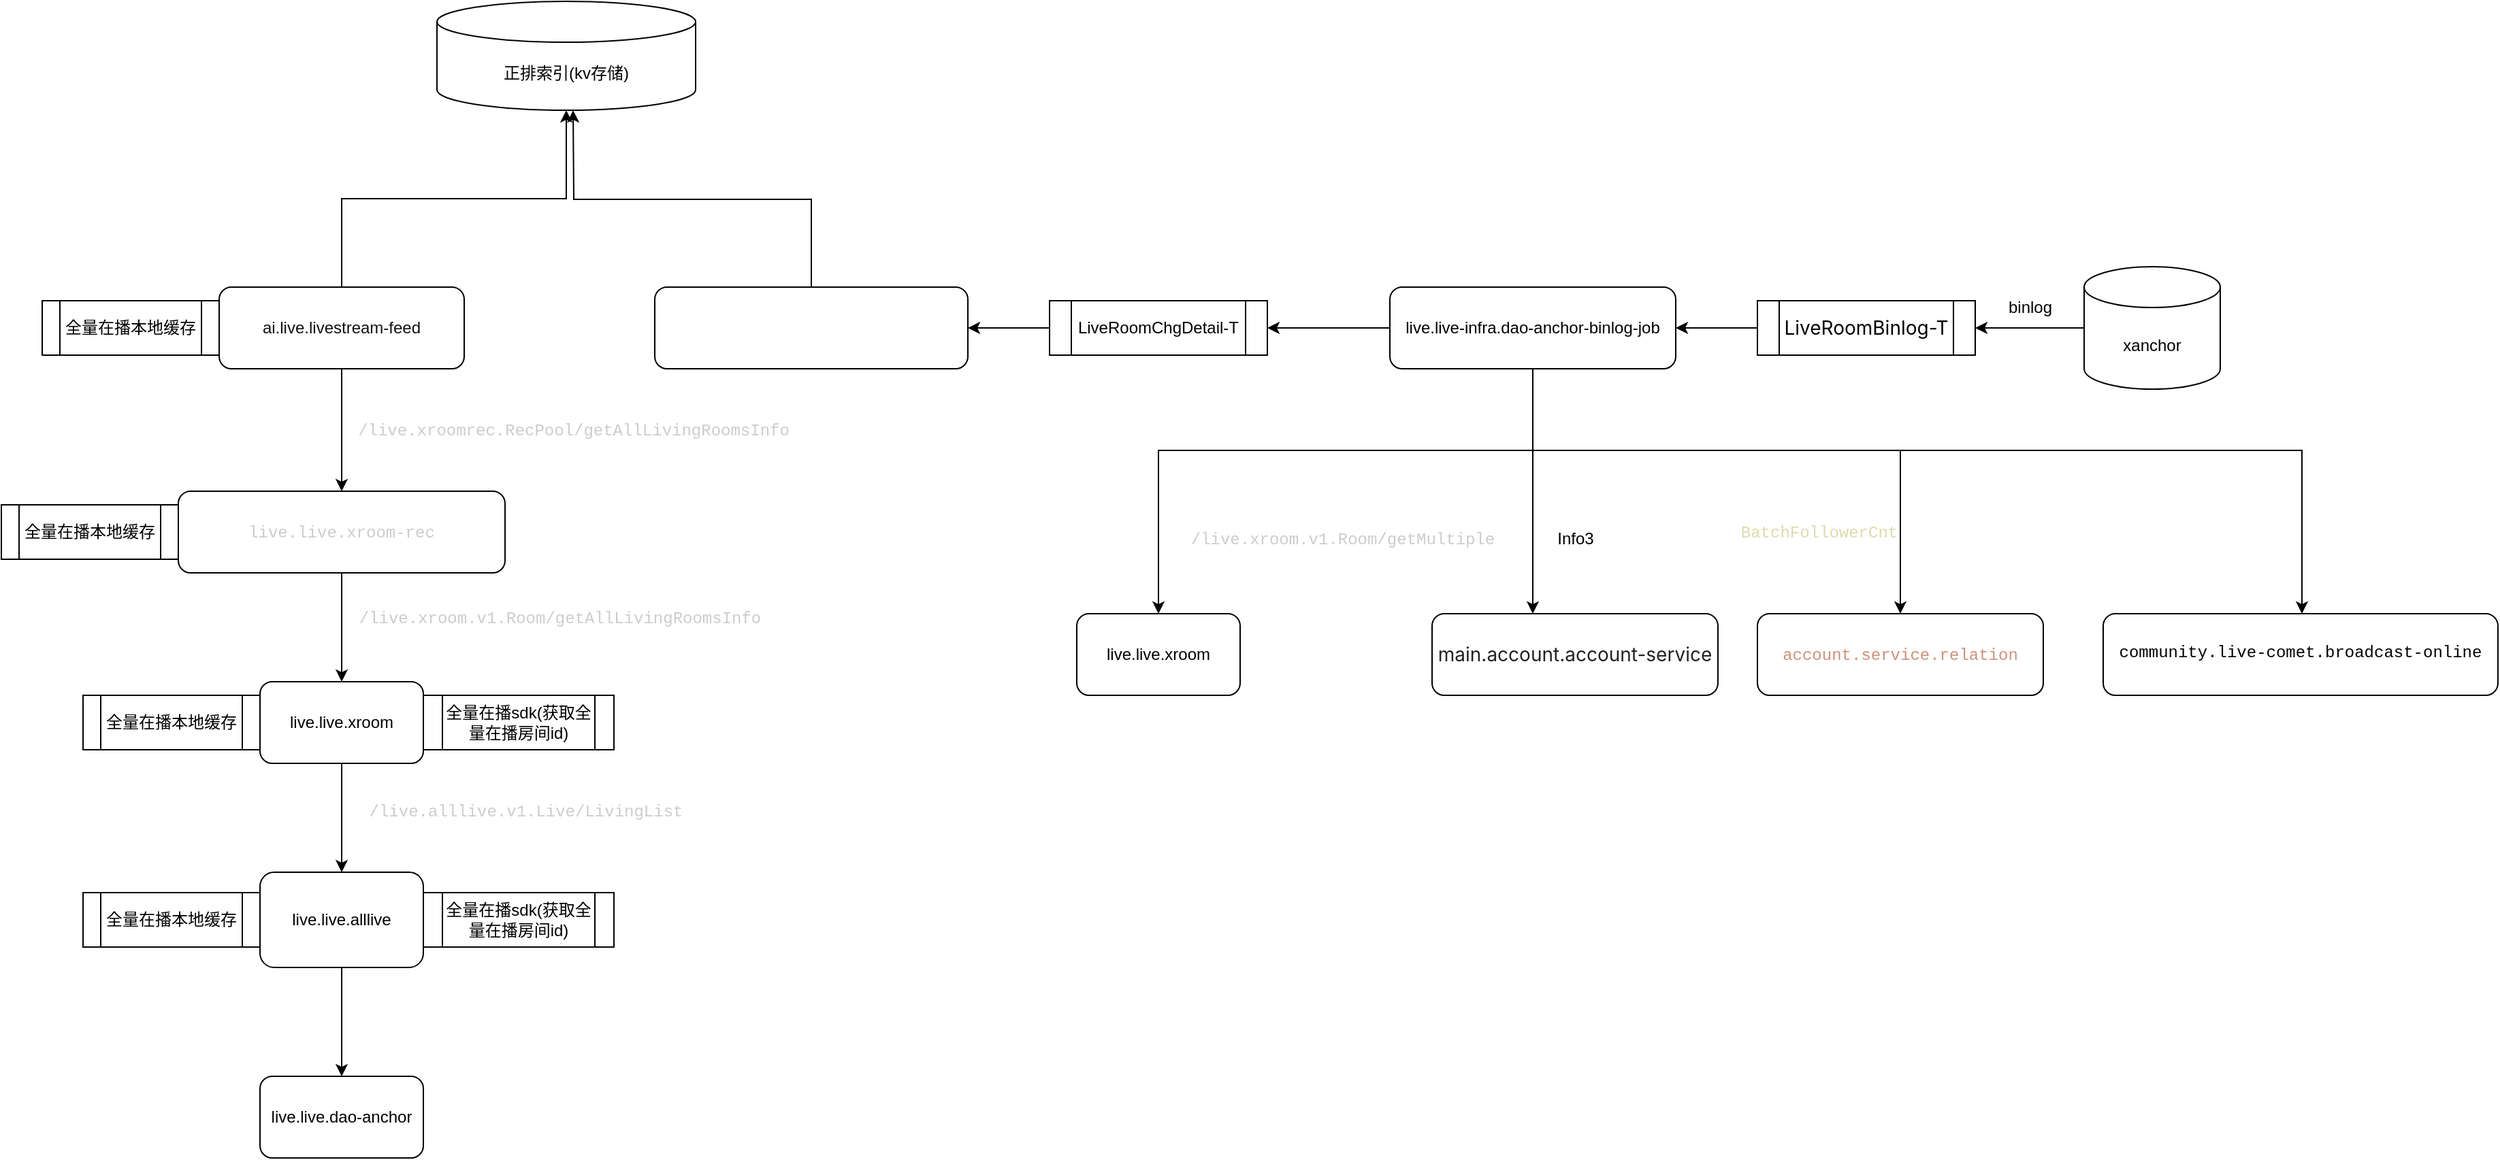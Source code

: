 <mxfile version="26.1.0">
  <diagram name="第 1 页" id="BkHLORakJmNqdRLEGJDp">
    <mxGraphModel dx="1242" dy="1954" grid="1" gridSize="10" guides="1" tooltips="1" connect="1" arrows="1" fold="1" page="1" pageScale="1" pageWidth="827" pageHeight="1169" math="0" shadow="0">
      <root>
        <mxCell id="0" />
        <mxCell id="1" parent="0" />
        <mxCell id="_jrSsdnpOA3ne-_v9nME-1" value="live.live.dao-anchor" style="rounded=1;whiteSpace=wrap;html=1;" vertex="1" parent="1">
          <mxGeometry x="300" y="470" width="120" height="60" as="geometry" />
        </mxCell>
        <mxCell id="_jrSsdnpOA3ne-_v9nME-8" style="edgeStyle=orthogonalEdgeStyle;rounded=0;orthogonalLoop=1;jettySize=auto;html=1;entryX=0.5;entryY=0;entryDx=0;entryDy=0;" edge="1" parent="1" source="_jrSsdnpOA3ne-_v9nME-2" target="_jrSsdnpOA3ne-_v9nME-5">
          <mxGeometry relative="1" as="geometry" />
        </mxCell>
        <mxCell id="_jrSsdnpOA3ne-_v9nME-2" value="live.live.xroom" style="rounded=1;whiteSpace=wrap;html=1;" vertex="1" parent="1">
          <mxGeometry x="300" y="180" width="120" height="60" as="geometry" />
        </mxCell>
        <mxCell id="_jrSsdnpOA3ne-_v9nME-4" value="&lt;span style=&quot;font-family: ui-sans-serif, system-ui, sans-serif, &amp;quot;Apple Color Emoji&amp;quot;, &amp;quot;Segoe UI Emoji&amp;quot;, &amp;quot;Segoe UI Symbol&amp;quot;, &amp;quot;Noto Color Emoji&amp;quot;; font-size: 14px; font-style: normal; font-variant-ligatures: normal; font-variant-caps: normal; font-weight: 400; letter-spacing: normal; orphans: 2; text-align: left; text-indent: 0px; text-transform: none; widows: 2; word-spacing: 0px; -webkit-text-stroke-width: 0px; white-space: normal; text-decoration-thickness: initial; text-decoration-style: initial; text-decoration-color: initial; float: none; display: inline !important;&quot;&gt;&lt;font style=&quot;color: light-dark(rgb(255, 255, 255), rgb(255, 255, 255));&quot;&gt;/live.daoanchor.v1.DaoAnchor/FetchRoomByIDs&lt;/font&gt;&lt;/span&gt;" style="text;whiteSpace=wrap;html=1;" vertex="1" parent="1">
          <mxGeometry x="370" y="410" width="340" height="40" as="geometry" />
        </mxCell>
        <mxCell id="_jrSsdnpOA3ne-_v9nME-9" style="edgeStyle=orthogonalEdgeStyle;rounded=0;orthogonalLoop=1;jettySize=auto;html=1;entryX=0.5;entryY=0;entryDx=0;entryDy=0;" edge="1" parent="1" source="_jrSsdnpOA3ne-_v9nME-5" target="_jrSsdnpOA3ne-_v9nME-1">
          <mxGeometry relative="1" as="geometry" />
        </mxCell>
        <mxCell id="_jrSsdnpOA3ne-_v9nME-5" value="live.live.alllive" style="rounded=1;whiteSpace=wrap;html=1;" vertex="1" parent="1">
          <mxGeometry x="300" y="320" width="120" height="70" as="geometry" />
        </mxCell>
        <mxCell id="_jrSsdnpOA3ne-_v9nME-7" style="edgeStyle=orthogonalEdgeStyle;rounded=0;orthogonalLoop=1;jettySize=auto;html=1;entryX=0.5;entryY=0;entryDx=0;entryDy=0;" edge="1" parent="1" source="_jrSsdnpOA3ne-_v9nME-6" target="_jrSsdnpOA3ne-_v9nME-2">
          <mxGeometry relative="1" as="geometry" />
        </mxCell>
        <mxCell id="_jrSsdnpOA3ne-_v9nME-6" value="&lt;div style=&quot;box-sizing: border-box; margin: 0px; position: relative; max-width: 33.333%; min-height: 1px; flex: 0 0 33.333%; font-family: -apple-system, &amp;quot;system-ui&amp;quot;, &amp;quot;Segoe UI&amp;quot;, Roboto, &amp;quot;Helvetica Neue&amp;quot;, Arial, &amp;quot;Noto Sans&amp;quot;, sans-serif, &amp;quot;Apple Color Emoji&amp;quot;, &amp;quot;Segoe UI Emoji&amp;quot;, &amp;quot;Segoe UI Symbol&amp;quot;, &amp;quot;Noto Color Emoji&amp;quot;; font-size: 14px; text-align: start;&quot; class=&quot;ant-col ant-col-8&quot;&gt;&lt;div style=&quot;box-sizing: border-box; margin: 0px; display: flex; flex-flow: wrap; min-width: 0px; padding: 10px;&quot; class=&quot;ant-row infoRow___sZfdd&quot;&gt;&lt;div style=&quot;box-sizing: border-box; margin: 0px; position: relative; max-width: 100%; min-height: 1px; width: calc(100% - 100px); word-break: break-all;&quot; class=&quot;ant-col infoVal___2-JRF&quot;&gt;&lt;div style=&quot;font-family: Menlo, Monaco, &amp;quot;Courier New&amp;quot;, monospace; font-size: 12px; line-height: 18px; white-space: pre;&quot;&gt;&lt;span&gt;&lt;font style=&quot;color: light-dark(rgb(204, 204, 204), rgb(255, 255, 255));&quot;&gt;live.live.xroom-rec&lt;/font&gt;&lt;/span&gt;&lt;/div&gt;&lt;/div&gt;&lt;/div&gt;&lt;/div&gt;" style="rounded=1;whiteSpace=wrap;html=1;" vertex="1" parent="1">
          <mxGeometry x="240" y="40" width="240" height="60" as="geometry" />
        </mxCell>
        <mxCell id="_jrSsdnpOA3ne-_v9nME-10" value="全量在播本地缓存" style="shape=process;whiteSpace=wrap;html=1;backgroundOutline=1;" vertex="1" parent="1">
          <mxGeometry x="170" y="190" width="130" height="40" as="geometry" />
        </mxCell>
        <mxCell id="_jrSsdnpOA3ne-_v9nME-11" value="全量在播本地缓存" style="shape=process;whiteSpace=wrap;html=1;backgroundOutline=1;" vertex="1" parent="1">
          <mxGeometry x="170" y="335" width="130" height="40" as="geometry" />
        </mxCell>
        <mxCell id="_jrSsdnpOA3ne-_v9nME-13" value="全量在播本地缓存" style="shape=process;whiteSpace=wrap;html=1;backgroundOutline=1;" vertex="1" parent="1">
          <mxGeometry x="110" y="50" width="130" height="40" as="geometry" />
        </mxCell>
        <mxCell id="_jrSsdnpOA3ne-_v9nME-14" value="&lt;div style=&quot;font-family: Menlo, Monaco, &amp;quot;Courier New&amp;quot;, monospace; line-height: 18px; white-space-collapse: preserve;&quot;&gt;&lt;span&gt;&lt;font style=&quot;color: light-dark(rgb(204, 204, 204), rgb(255, 255, 255));&quot;&gt;/live.alllive.v&lt;span&gt;1&lt;/span&gt;.Live/LivingList&lt;/font&gt;&lt;/span&gt;&lt;/div&gt;" style="text;html=1;align=center;verticalAlign=middle;resizable=0;points=[];autosize=1;strokeColor=none;fillColor=none;" vertex="1" parent="1">
          <mxGeometry x="370" y="260" width="250" height="30" as="geometry" />
        </mxCell>
        <mxCell id="_jrSsdnpOA3ne-_v9nME-15" value="&lt;div style=&quot;font-family: Menlo, Monaco, &amp;quot;Courier New&amp;quot;, monospace; line-height: 18px; white-space-collapse: preserve;&quot;&gt;&lt;span&gt;&lt;font style=&quot;color: light-dark(rgb(204, 204, 204), rgb(255, 255, 255));&quot;&gt;/live.xroom.v&lt;span&gt;1&lt;/span&gt;.Room/getAllLivingRoomsInfo&lt;/font&gt;&lt;/span&gt;&lt;/div&gt;" style="text;html=1;align=center;verticalAlign=middle;resizable=0;points=[];autosize=1;strokeColor=none;fillColor=none;" vertex="1" parent="1">
          <mxGeometry x="360" y="118" width="320" height="30" as="geometry" />
        </mxCell>
        <mxCell id="_jrSsdnpOA3ne-_v9nME-18" style="edgeStyle=orthogonalEdgeStyle;rounded=0;orthogonalLoop=1;jettySize=auto;html=1;" edge="1" parent="1" source="_jrSsdnpOA3ne-_v9nME-17" target="_jrSsdnpOA3ne-_v9nME-6">
          <mxGeometry relative="1" as="geometry" />
        </mxCell>
        <mxCell id="_jrSsdnpOA3ne-_v9nME-17" value="&lt;span&gt;&lt;font style=&quot;color: light-dark(rgb(18, 18, 18), rgb(255, 255, 255));&quot;&gt;ai.live.livestream-feed&lt;/font&gt;&lt;/span&gt;" style="rounded=1;whiteSpace=wrap;html=1;" vertex="1" parent="1">
          <mxGeometry x="270" y="-110" width="180" height="60" as="geometry" />
        </mxCell>
        <mxCell id="_jrSsdnpOA3ne-_v9nME-19" value="全量在播本地缓存" style="shape=process;whiteSpace=wrap;html=1;backgroundOutline=1;" vertex="1" parent="1">
          <mxGeometry x="140" y="-100" width="130" height="40" as="geometry" />
        </mxCell>
        <mxCell id="_jrSsdnpOA3ne-_v9nME-20" value="&lt;div style=&quot;font-family: Menlo, Monaco, &amp;quot;Courier New&amp;quot;, monospace; line-height: 18px; white-space-collapse: preserve;&quot;&gt;&lt;span&gt;&lt;font style=&quot;color: light-dark(rgb(204, 204, 204), rgb(255, 255, 255));&quot;&gt;/live.xroomrec.RecPool/getAllLivingRoomsInfo&lt;/font&gt;&lt;/span&gt;&lt;/div&gt;" style="text;html=1;align=center;verticalAlign=middle;resizable=0;points=[];autosize=1;strokeColor=none;fillColor=none;" vertex="1" parent="1">
          <mxGeometry x="360" y="-20" width="340" height="30" as="geometry" />
        </mxCell>
        <mxCell id="_jrSsdnpOA3ne-_v9nME-21" value="全量在播sdk(获取全量在播房间id)" style="shape=process;whiteSpace=wrap;html=1;backgroundOutline=1;" vertex="1" parent="1">
          <mxGeometry x="420" y="190" width="140" height="40" as="geometry" />
        </mxCell>
        <mxCell id="_jrSsdnpOA3ne-_v9nME-22" value="全量在播sdk(获取全量在播房间id)" style="shape=process;whiteSpace=wrap;html=1;backgroundOutline=1;" vertex="1" parent="1">
          <mxGeometry x="420" y="335" width="140" height="40" as="geometry" />
        </mxCell>
        <mxCell id="_jrSsdnpOA3ne-_v9nME-27" style="edgeStyle=orthogonalEdgeStyle;rounded=0;orthogonalLoop=1;jettySize=auto;html=1;entryX=1;entryY=0.5;entryDx=0;entryDy=0;" edge="1" parent="1" source="_jrSsdnpOA3ne-_v9nME-23" target="_jrSsdnpOA3ne-_v9nME-25">
          <mxGeometry relative="1" as="geometry" />
        </mxCell>
        <mxCell id="_jrSsdnpOA3ne-_v9nME-23" value="xanchor" style="shape=cylinder3;whiteSpace=wrap;html=1;boundedLbl=1;backgroundOutline=1;size=15;" vertex="1" parent="1">
          <mxGeometry x="1640" y="-125" width="100" height="90" as="geometry" />
        </mxCell>
        <mxCell id="_jrSsdnpOA3ne-_v9nME-29" style="edgeStyle=orthogonalEdgeStyle;rounded=0;orthogonalLoop=1;jettySize=auto;html=1;entryX=1;entryY=0.5;entryDx=0;entryDy=0;" edge="1" parent="1" source="_jrSsdnpOA3ne-_v9nME-25" target="_jrSsdnpOA3ne-_v9nME-28">
          <mxGeometry relative="1" as="geometry" />
        </mxCell>
        <mxCell id="_jrSsdnpOA3ne-_v9nME-25" value="&lt;span style=&quot;font-family: -apple-system, &amp;quot;system-ui&amp;quot;, &amp;quot;Segoe UI&amp;quot;, Roboto, &amp;quot;Helvetica Neue&amp;quot;, Arial, &amp;quot;Noto Sans&amp;quot;, sans-serif, &amp;quot;Apple Color Emoji&amp;quot;, &amp;quot;Segoe UI Emoji&amp;quot;, &amp;quot;Segoe UI Symbol&amp;quot;, &amp;quot;Noto Color Emoji&amp;quot;; font-size: 14px; text-align: start; white-space: pre;&quot;&gt;&lt;font style=&quot;color: light-dark(rgb(0, 0, 0), rgb(255, 255, 255));&quot;&gt;LiveRoomBinlog-T&lt;/font&gt;&lt;/span&gt;" style="shape=process;whiteSpace=wrap;html=1;backgroundOutline=1;" vertex="1" parent="1">
          <mxGeometry x="1400" y="-100" width="160" height="40" as="geometry" />
        </mxCell>
        <mxCell id="_jrSsdnpOA3ne-_v9nME-36" style="edgeStyle=orthogonalEdgeStyle;rounded=0;orthogonalLoop=1;jettySize=auto;html=1;entryX=0.5;entryY=0;entryDx=0;entryDy=0;" edge="1" parent="1" source="_jrSsdnpOA3ne-_v9nME-28" target="_jrSsdnpOA3ne-_v9nME-30">
          <mxGeometry relative="1" as="geometry">
            <Array as="points">
              <mxPoint x="1235" y="10" />
              <mxPoint x="960" y="10" />
            </Array>
          </mxGeometry>
        </mxCell>
        <mxCell id="_jrSsdnpOA3ne-_v9nME-37" style="edgeStyle=orthogonalEdgeStyle;rounded=0;orthogonalLoop=1;jettySize=auto;html=1;" edge="1" parent="1" source="_jrSsdnpOA3ne-_v9nME-28" target="_jrSsdnpOA3ne-_v9nME-32">
          <mxGeometry relative="1" as="geometry">
            <Array as="points">
              <mxPoint x="1235" y="70" />
              <mxPoint x="1235" y="70" />
            </Array>
          </mxGeometry>
        </mxCell>
        <mxCell id="_jrSsdnpOA3ne-_v9nME-39" style="edgeStyle=orthogonalEdgeStyle;rounded=0;orthogonalLoop=1;jettySize=auto;html=1;entryX=0.5;entryY=0;entryDx=0;entryDy=0;" edge="1" parent="1" source="_jrSsdnpOA3ne-_v9nME-28" target="_jrSsdnpOA3ne-_v9nME-34">
          <mxGeometry relative="1" as="geometry">
            <Array as="points">
              <mxPoint x="1235" y="10" />
              <mxPoint x="1505" y="10" />
            </Array>
          </mxGeometry>
        </mxCell>
        <mxCell id="_jrSsdnpOA3ne-_v9nME-40" style="edgeStyle=orthogonalEdgeStyle;rounded=0;orthogonalLoop=1;jettySize=auto;html=1;" edge="1" parent="1" source="_jrSsdnpOA3ne-_v9nME-28" target="_jrSsdnpOA3ne-_v9nME-35">
          <mxGeometry relative="1" as="geometry">
            <Array as="points">
              <mxPoint x="1235" y="10" />
              <mxPoint x="1800" y="10" />
            </Array>
          </mxGeometry>
        </mxCell>
        <mxCell id="_jrSsdnpOA3ne-_v9nME-46" style="edgeStyle=orthogonalEdgeStyle;rounded=0;orthogonalLoop=1;jettySize=auto;html=1;entryX=1;entryY=0.5;entryDx=0;entryDy=0;" edge="1" parent="1" source="_jrSsdnpOA3ne-_v9nME-28" target="_jrSsdnpOA3ne-_v9nME-45">
          <mxGeometry relative="1" as="geometry" />
        </mxCell>
        <mxCell id="_jrSsdnpOA3ne-_v9nME-28" value="live.live-infra.dao-anchor-binlog-job" style="rounded=1;whiteSpace=wrap;html=1;" vertex="1" parent="1">
          <mxGeometry x="1130" y="-110" width="210" height="60" as="geometry" />
        </mxCell>
        <mxCell id="_jrSsdnpOA3ne-_v9nME-30" value="live.live.xroom" style="rounded=1;whiteSpace=wrap;html=1;" vertex="1" parent="1">
          <mxGeometry x="900" y="130" width="120" height="60" as="geometry" />
        </mxCell>
        <mxCell id="_jrSsdnpOA3ne-_v9nME-32" value="&lt;div style=&quot;font-family: Menlo, Monaco, &amp;quot;Courier New&amp;quot;, monospace; line-height: 18px; white-space: pre;&quot;&gt;&lt;span style=&quot;font-family: -apple-system, &amp;quot;system-ui&amp;quot;, &amp;quot;Segoe UI&amp;quot;, Roboto, &amp;quot;Helvetica Neue&amp;quot;, Arial, &amp;quot;Noto Sans&amp;quot;, sans-serif, &amp;quot;Apple Color Emoji&amp;quot;, &amp;quot;Segoe UI Emoji&amp;quot;, &amp;quot;Segoe UI Symbol&amp;quot;, &amp;quot;Noto Color Emoji&amp;quot;; font-size: 14px; text-align: start; white-space: normal;&quot;&gt;&lt;font style=&quot;color: light-dark(rgb(34, 34, 34), rgb(255, 255, 255));&quot;&gt;main.account.account-service&lt;/font&gt;&lt;/span&gt;&lt;/div&gt;" style="rounded=1;whiteSpace=wrap;html=1;" vertex="1" parent="1">
          <mxGeometry x="1161" y="130" width="210" height="60" as="geometry" />
        </mxCell>
        <mxCell id="_jrSsdnpOA3ne-_v9nME-34" value="&lt;div style=&quot;font-family: Menlo, Monaco, &amp;quot;Courier New&amp;quot;, monospace; line-height: 18px; white-space: pre;&quot;&gt;&lt;span&gt;&lt;font style=&quot;color: light-dark(rgb(206, 145, 120), rgb(255, 255, 255));&quot;&gt;account.service.relation&lt;/font&gt;&lt;/span&gt;&lt;/div&gt;" style="rounded=1;whiteSpace=wrap;html=1;" vertex="1" parent="1">
          <mxGeometry x="1400" y="130" width="210" height="60" as="geometry" />
        </mxCell>
        <mxCell id="_jrSsdnpOA3ne-_v9nME-35" value="&lt;div style=&quot;font-family: Menlo, Monaco, &amp;quot;Courier New&amp;quot;, monospace; line-height: 18px; white-space: pre;&quot;&gt;&lt;span&gt;&lt;font style=&quot;color: light-dark(rgb(0, 0, 0), rgb(255, 255, 255));&quot;&gt;&lt;span style=&quot;font-family: monospace; font-size: 0px; text-align: start; white-space-collapse: collapse; color: rgba(0, 0, 0, 0);&quot;&gt;%3CmxGraphModel%3E%3Croot%3E%3CmxCell%20id%3D%220%22%2F%3E%3CmxCell%20id%3D%221%22%20parent%3D%220%22%2F%3E%3CmxCell%20id%3D%222%22%20value%3D%22%26lt%3Bdiv%20style%3D%26quot%3Bfont-family%3A%20Menlo%2C%20Monaco%2C%20%26amp%3Bquot%3BCourier%20New%26amp%3Bquot%3B%2C%20monospace%3B%20line-height%3A%2018px%3B%20white-space%3A%20pre%3B%26quot%3B%26gt%3B%26lt%3Bspan%26gt%3B%26lt%3Bfont%20style%3D%26quot%3Bcolor%3A%20light-dark(rgb(206%2C%20145%2C%20120)%2C%20rgb(255%2C%20255%2C%20255))%3B%26quot%3B%26gt%3Baccount.service.relation%26lt%3B%2Ffont%26gt%3B%26lt%3B%2Fspan%26gt%3B%26lt%3B%2Fdiv%26gt%3B%22%20style%3D%22rounded%3D1%3BwhiteSpace%3Dwrap%3Bhtml%3D1%3B%22%20vertex%3D%221%22%20parent%3D%221%22%3E%3CmxGeometry%20x%3D%221430%22%20y%3D%22110%22%20width%3D%22210%22%20height%3D%2260%22%20as%3D%22geometry%22%2F%3E%3C%2FmxCell%3E%3C%2Froot%3E%3C%2FmxGraphModel%3E&lt;/span&gt;community.live-comet.broadcast-online&lt;/font&gt;&lt;/span&gt;&lt;/div&gt;" style="rounded=1;whiteSpace=wrap;html=1;" vertex="1" parent="1">
          <mxGeometry x="1654" y="130" width="290" height="60" as="geometry" />
        </mxCell>
        <mxCell id="_jrSsdnpOA3ne-_v9nME-41" value="&lt;div style=&quot;font-family: Menlo, Monaco, &amp;quot;Courier New&amp;quot;, monospace; line-height: 18px; white-space-collapse: preserve;&quot;&gt;&lt;span&gt;&lt;font style=&quot;color: light-dark(rgb(204, 204, 204), rgb(255, 255, 255));&quot;&gt;/live.xroom.v&lt;span&gt;1&lt;/span&gt;.Room/getMultiple&lt;/font&gt;&lt;/span&gt;&lt;/div&gt;" style="text;html=1;align=center;verticalAlign=middle;resizable=0;points=[];autosize=1;strokeColor=none;fillColor=none;" vertex="1" parent="1">
          <mxGeometry x="970" y="60" width="250" height="30" as="geometry" />
        </mxCell>
        <mxCell id="_jrSsdnpOA3ne-_v9nME-42" value="Info3" style="text;html=1;align=center;verticalAlign=middle;resizable=0;points=[];autosize=1;strokeColor=none;fillColor=none;" vertex="1" parent="1">
          <mxGeometry x="1241" y="60" width="50" height="30" as="geometry" />
        </mxCell>
        <mxCell id="_jrSsdnpOA3ne-_v9nME-43" value="&lt;div style=&quot;font-family: Menlo, Monaco, &amp;quot;Courier New&amp;quot;, monospace; line-height: 18px; white-space-collapse: preserve;&quot;&gt;&lt;span&gt;&lt;font style=&quot;color: light-dark(rgb(220, 220, 170), rgb(255, 255, 255));&quot;&gt;BatchFollowerCnt&lt;/font&gt;&lt;/span&gt;&lt;/div&gt;" style="text;html=1;align=center;verticalAlign=middle;resizable=0;points=[];autosize=1;strokeColor=none;fillColor=none;" vertex="1" parent="1">
          <mxGeometry x="1375" y="55" width="140" height="30" as="geometry" />
        </mxCell>
        <mxCell id="_jrSsdnpOA3ne-_v9nME-44" value="&lt;div style=&quot;font-family: Menlo, Monaco, &amp;quot;Courier New&amp;quot;, monospace; line-height: 18px; white-space-collapse: preserve;&quot;&gt;&lt;span&gt;&lt;font style=&quot;color: light-dark(rgb(255, 255, 255), rgb(255, 255, 255));&quot;&gt;LiveRoomOnlineLoginRealCount&lt;/font&gt;&lt;/span&gt;&lt;/div&gt;" style="text;html=1;align=center;verticalAlign=middle;resizable=0;points=[];autosize=1;strokeColor=none;fillColor=none;" vertex="1" parent="1">
          <mxGeometry x="1570" y="55" width="230" height="30" as="geometry" />
        </mxCell>
        <mxCell id="_jrSsdnpOA3ne-_v9nME-48" style="edgeStyle=orthogonalEdgeStyle;rounded=0;orthogonalLoop=1;jettySize=auto;html=1;entryX=1;entryY=0.5;entryDx=0;entryDy=0;" edge="1" parent="1" source="_jrSsdnpOA3ne-_v9nME-45" target="_jrSsdnpOA3ne-_v9nME-47">
          <mxGeometry relative="1" as="geometry" />
        </mxCell>
        <mxCell id="_jrSsdnpOA3ne-_v9nME-45" value="LiveRoomChgDetail-T" style="shape=process;whiteSpace=wrap;html=1;backgroundOutline=1;" vertex="1" parent="1">
          <mxGeometry x="880" y="-100" width="160" height="40" as="geometry" />
        </mxCell>
        <mxCell id="_jrSsdnpOA3ne-_v9nME-51" style="edgeStyle=orthogonalEdgeStyle;rounded=0;orthogonalLoop=1;jettySize=auto;html=1;exitX=0.5;exitY=0;exitDx=0;exitDy=0;" edge="1" parent="1" source="_jrSsdnpOA3ne-_v9nME-47">
          <mxGeometry relative="1" as="geometry">
            <mxPoint x="530" y="-240" as="targetPoint" />
          </mxGeometry>
        </mxCell>
        <mxCell id="_jrSsdnpOA3ne-_v9nME-47" value="&lt;div style=&quot;font-family: Menlo, Monaco, &amp;quot;Courier New&amp;quot;, monospace; line-height: 18px; white-space: pre;&quot;&gt;&lt;span&gt;&lt;font style=&quot;color: light-dark(rgb(255, 255, 255), rgb(255, 255, 255));&quot;&gt;ai.pegasus.pegasus-index-tool&lt;/font&gt;&lt;/span&gt;&lt;/div&gt;" style="rounded=1;whiteSpace=wrap;html=1;" vertex="1" parent="1">
          <mxGeometry x="590" y="-110" width="230" height="60" as="geometry" />
        </mxCell>
        <mxCell id="_jrSsdnpOA3ne-_v9nME-49" value="正排索引(kv存储)" style="shape=cylinder3;whiteSpace=wrap;html=1;boundedLbl=1;backgroundOutline=1;size=15;" vertex="1" parent="1">
          <mxGeometry x="430" y="-320" width="190" height="80" as="geometry" />
        </mxCell>
        <mxCell id="_jrSsdnpOA3ne-_v9nME-50" style="edgeStyle=orthogonalEdgeStyle;rounded=0;orthogonalLoop=1;jettySize=auto;html=1;exitX=0.5;exitY=0;exitDx=0;exitDy=0;entryX=0.5;entryY=1;entryDx=0;entryDy=0;entryPerimeter=0;" edge="1" parent="1" source="_jrSsdnpOA3ne-_v9nME-17" target="_jrSsdnpOA3ne-_v9nME-49">
          <mxGeometry relative="1" as="geometry" />
        </mxCell>
        <mxCell id="_jrSsdnpOA3ne-_v9nME-52" value="binlog" style="text;html=1;align=center;verticalAlign=middle;resizable=0;points=[];autosize=1;strokeColor=none;fillColor=none;" vertex="1" parent="1">
          <mxGeometry x="1570" y="-110" width="60" height="30" as="geometry" />
        </mxCell>
      </root>
    </mxGraphModel>
  </diagram>
</mxfile>
